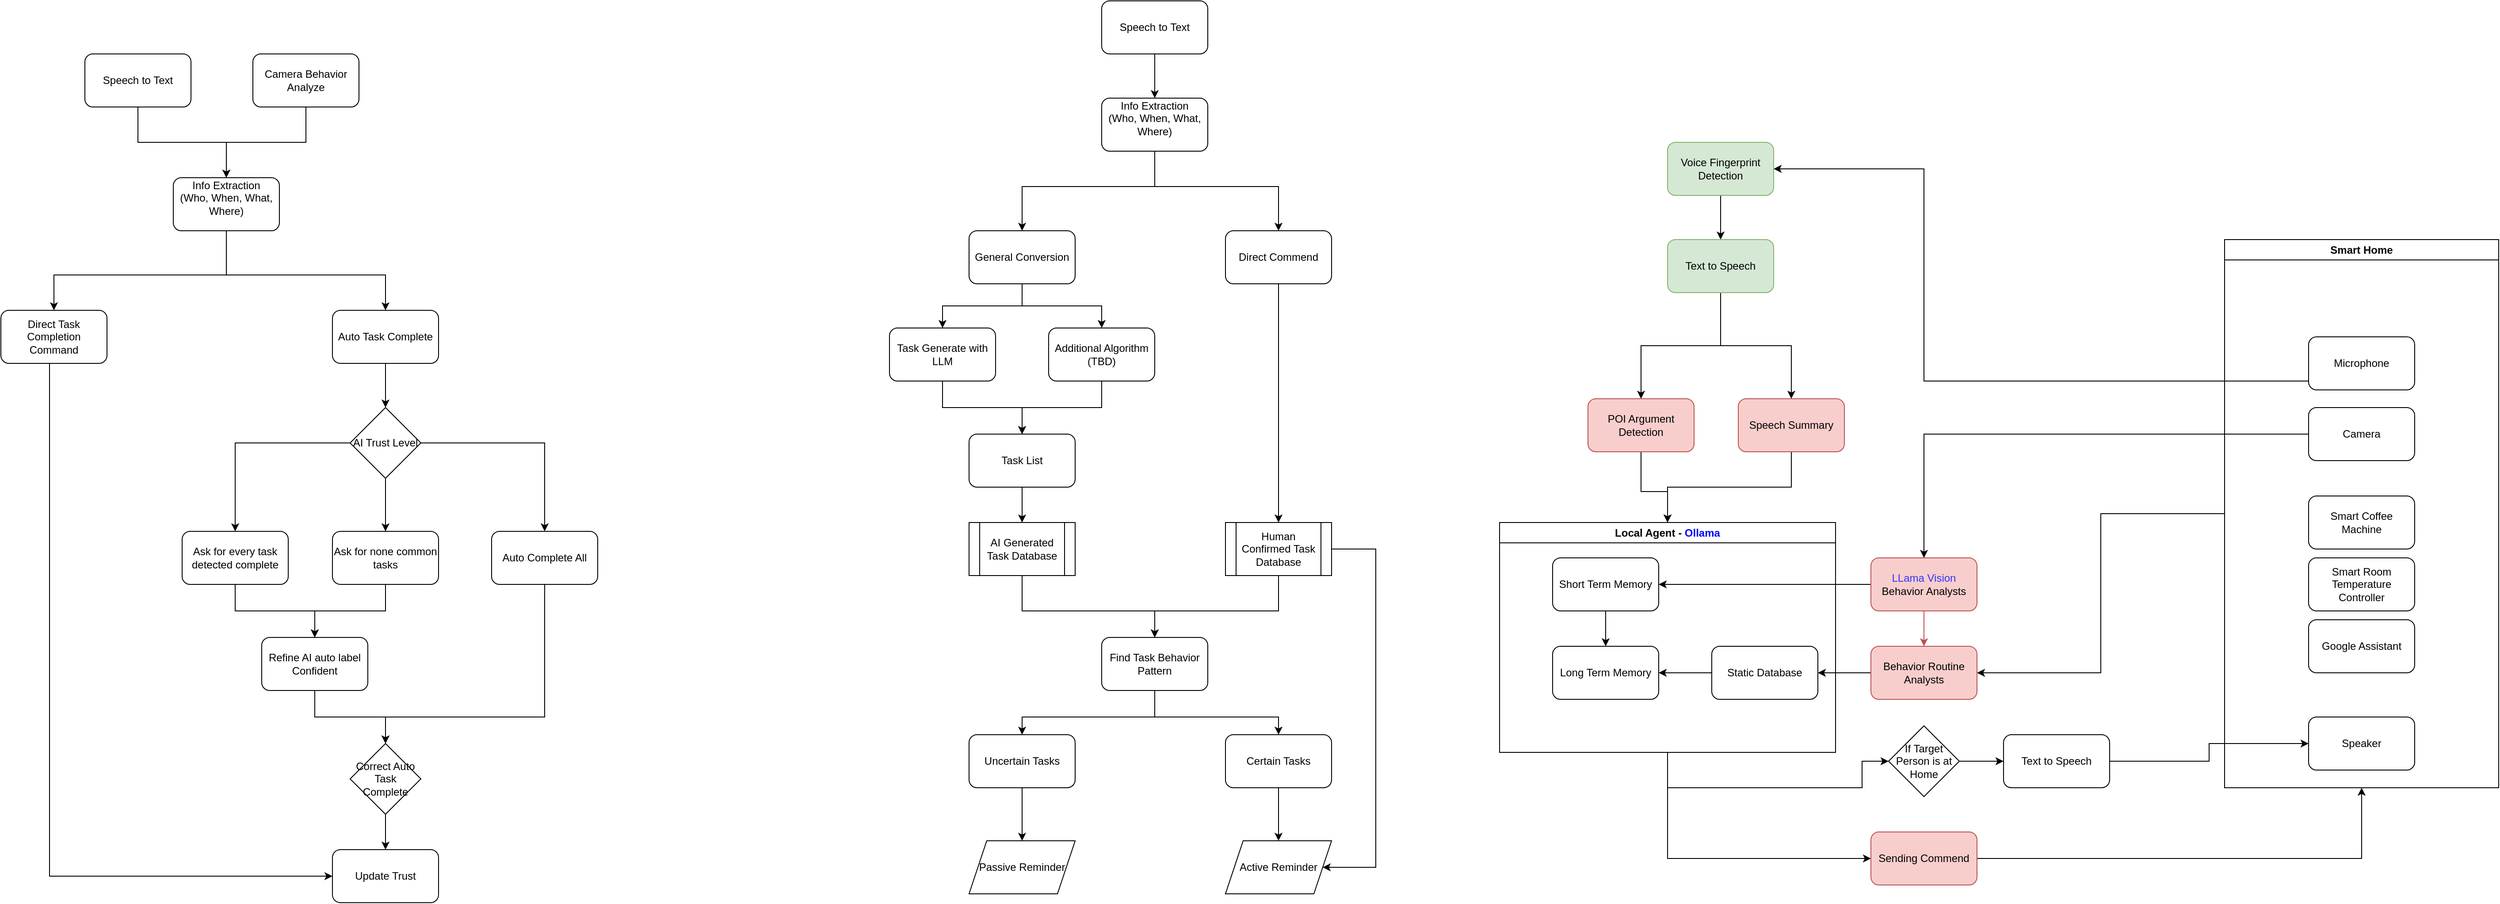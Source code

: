 <mxfile version="24.5.1" type="device">
  <diagram name="Page-1" id="nlpiq52_pJoN3LzCapeq">
    <mxGraphModel dx="3820" dy="1322" grid="1" gridSize="10" guides="1" tooltips="1" connect="1" arrows="1" fold="1" page="1" pageScale="1" pageWidth="850" pageHeight="1100" math="0" shadow="0">
      <root>
        <mxCell id="0" />
        <mxCell id="1" parent="0" />
        <mxCell id="wBd87yVueibpglwHU06B-7" style="edgeStyle=orthogonalEdgeStyle;rounded=0;orthogonalLoop=1;jettySize=auto;html=1;" parent="1" source="wBd87yVueibpglwHU06B-2" target="wBd87yVueibpglwHU06B-6" edge="1">
          <mxGeometry relative="1" as="geometry">
            <Array as="points">
              <mxPoint x="840" y="430" />
              <mxPoint x="840" y="190" />
            </Array>
          </mxGeometry>
        </mxCell>
        <mxCell id="wBd87yVueibpglwHU06B-10" style="edgeStyle=orthogonalEdgeStyle;rounded=0;orthogonalLoop=1;jettySize=auto;html=1;" parent="1" source="wBd87yVueibpglwHU06B-6" target="wBd87yVueibpglwHU06B-8" edge="1">
          <mxGeometry relative="1" as="geometry" />
        </mxCell>
        <mxCell id="wBd87yVueibpglwHU06B-6" value="Voice Fingerprint Detection" style="rounded=1;whiteSpace=wrap;html=1;fillColor=#d5e8d4;strokeColor=#82b366;" parent="1" vertex="1">
          <mxGeometry x="550" y="160" width="120" height="60" as="geometry" />
        </mxCell>
        <mxCell id="wBd87yVueibpglwHU06B-11" style="edgeStyle=orthogonalEdgeStyle;rounded=0;orthogonalLoop=1;jettySize=auto;html=1;" parent="1" source="wBd87yVueibpglwHU06B-37" target="wBd87yVueibpglwHU06B-13" edge="1">
          <mxGeometry relative="1" as="geometry">
            <mxPoint x="520" y="590" as="targetPoint" />
            <Array as="points">
              <mxPoint x="520" y="555" />
              <mxPoint x="550" y="555" />
            </Array>
          </mxGeometry>
        </mxCell>
        <mxCell id="wBd87yVueibpglwHU06B-39" style="edgeStyle=orthogonalEdgeStyle;rounded=0;orthogonalLoop=1;jettySize=auto;html=1;" parent="1" source="wBd87yVueibpglwHU06B-8" target="wBd87yVueibpglwHU06B-37" edge="1">
          <mxGeometry relative="1" as="geometry" />
        </mxCell>
        <mxCell id="wBd87yVueibpglwHU06B-42" style="edgeStyle=orthogonalEdgeStyle;rounded=0;orthogonalLoop=1;jettySize=auto;html=1;" parent="1" source="wBd87yVueibpglwHU06B-8" target="wBd87yVueibpglwHU06B-40" edge="1">
          <mxGeometry relative="1" as="geometry" />
        </mxCell>
        <mxCell id="wBd87yVueibpglwHU06B-8" value="Text to Speech" style="rounded=1;whiteSpace=wrap;html=1;fillColor=#d5e8d4;strokeColor=#82b366;" parent="1" vertex="1">
          <mxGeometry x="550" y="270" width="120" height="60" as="geometry" />
        </mxCell>
        <mxCell id="wBd87yVueibpglwHU06B-46" style="edgeStyle=orthogonalEdgeStyle;rounded=0;orthogonalLoop=1;jettySize=auto;html=1;" parent="1" source="wBd87yVueibpglwHU06B-13" target="wBd87yVueibpglwHU06B-45" edge="1">
          <mxGeometry relative="1" as="geometry">
            <Array as="points">
              <mxPoint x="550" y="970" />
            </Array>
          </mxGeometry>
        </mxCell>
        <mxCell id="wBd87yVueibpglwHU06B-13" value="Local Agent - &lt;font color=&quot;#0000ff&quot;&gt;Ollama&lt;/font&gt;" style="swimlane;whiteSpace=wrap;html=1;" parent="1" vertex="1">
          <mxGeometry x="360" y="590" width="380" height="260" as="geometry" />
        </mxCell>
        <mxCell id="wBd87yVueibpglwHU06B-16" style="edgeStyle=orthogonalEdgeStyle;rounded=0;orthogonalLoop=1;jettySize=auto;html=1;" parent="wBd87yVueibpglwHU06B-13" source="wBd87yVueibpglwHU06B-9" target="wBd87yVueibpglwHU06B-15" edge="1">
          <mxGeometry relative="1" as="geometry" />
        </mxCell>
        <mxCell id="wBd87yVueibpglwHU06B-9" value="Short Term Memory" style="rounded=1;whiteSpace=wrap;html=1;" parent="wBd87yVueibpglwHU06B-13" vertex="1">
          <mxGeometry x="60" y="40" width="120" height="60" as="geometry" />
        </mxCell>
        <mxCell id="wBd87yVueibpglwHU06B-15" value="Long Term Memory" style="rounded=1;whiteSpace=wrap;html=1;" parent="wBd87yVueibpglwHU06B-13" vertex="1">
          <mxGeometry x="60" y="140" width="120" height="60" as="geometry" />
        </mxCell>
        <mxCell id="wBd87yVueibpglwHU06B-36" style="edgeStyle=orthogonalEdgeStyle;rounded=0;orthogonalLoop=1;jettySize=auto;html=1;" parent="wBd87yVueibpglwHU06B-13" source="wBd87yVueibpglwHU06B-28" target="wBd87yVueibpglwHU06B-15" edge="1">
          <mxGeometry relative="1" as="geometry" />
        </mxCell>
        <mxCell id="wBd87yVueibpglwHU06B-28" value="Static Database" style="rounded=1;whiteSpace=wrap;html=1;" parent="wBd87yVueibpglwHU06B-13" vertex="1">
          <mxGeometry x="240" y="140" width="120" height="60" as="geometry" />
        </mxCell>
        <mxCell id="wBd87yVueibpglwHU06B-35" style="edgeStyle=orthogonalEdgeStyle;rounded=0;orthogonalLoop=1;jettySize=auto;html=1;" parent="1" source="wBd87yVueibpglwHU06B-23" target="wBd87yVueibpglwHU06B-28" edge="1">
          <mxGeometry relative="1" as="geometry" />
        </mxCell>
        <mxCell id="wBd87yVueibpglwHU06B-23" value="Behavior Routine Analysts" style="rounded=1;whiteSpace=wrap;html=1;fillColor=#f8cecc;strokeColor=#b85450;" parent="1" vertex="1">
          <mxGeometry x="780" y="730" width="120" height="60" as="geometry" />
        </mxCell>
        <mxCell id="wBd87yVueibpglwHU06B-31" style="edgeStyle=orthogonalEdgeStyle;rounded=0;orthogonalLoop=1;jettySize=auto;html=1;" parent="1" source="wBd87yVueibpglwHU06B-30" target="wBd87yVueibpglwHU06B-23" edge="1">
          <mxGeometry relative="1" as="geometry" />
        </mxCell>
        <mxCell id="wBd87yVueibpglwHU06B-30" value="Smart Home" style="swimlane;whiteSpace=wrap;html=1;" parent="1" vertex="1">
          <mxGeometry x="1180" y="270" width="310" height="620" as="geometry" />
        </mxCell>
        <mxCell id="wBd87yVueibpglwHU06B-17" value="Smart Coffee Machine" style="rounded=1;whiteSpace=wrap;html=1;" parent="wBd87yVueibpglwHU06B-30" vertex="1">
          <mxGeometry x="95" y="290" width="120" height="60" as="geometry" />
        </mxCell>
        <mxCell id="wBd87yVueibpglwHU06B-18" value="Smart Room Temperature Controller" style="rounded=1;whiteSpace=wrap;html=1;" parent="wBd87yVueibpglwHU06B-30" vertex="1">
          <mxGeometry x="95" y="360" width="120" height="60" as="geometry" />
        </mxCell>
        <mxCell id="wBd87yVueibpglwHU06B-22" value="Google Assistant" style="rounded=1;whiteSpace=wrap;html=1;" parent="wBd87yVueibpglwHU06B-30" vertex="1">
          <mxGeometry x="95" y="430" width="120" height="60" as="geometry" />
        </mxCell>
        <mxCell id="wBd87yVueibpglwHU06B-1" value="Camera" style="rounded=1;whiteSpace=wrap;html=1;" parent="wBd87yVueibpglwHU06B-30" vertex="1">
          <mxGeometry x="95" y="190" width="120" height="60" as="geometry" />
        </mxCell>
        <mxCell id="wBd87yVueibpglwHU06B-2" value="Microphone" style="rounded=1;whiteSpace=wrap;html=1;" parent="wBd87yVueibpglwHU06B-30" vertex="1">
          <mxGeometry x="95" y="110" width="120" height="60" as="geometry" />
        </mxCell>
        <mxCell id="wBd87yVueibpglwHU06B-48" value="Speaker" style="rounded=1;whiteSpace=wrap;html=1;" parent="wBd87yVueibpglwHU06B-30" vertex="1">
          <mxGeometry x="95" y="540" width="120" height="60" as="geometry" />
        </mxCell>
        <mxCell id="wBd87yVueibpglwHU06B-32" style="edgeStyle=orthogonalEdgeStyle;rounded=0;orthogonalLoop=1;jettySize=auto;html=1;fillColor=#f8cecc;strokeColor=#b85450;" parent="1" source="wBd87yVueibpglwHU06B-4" target="wBd87yVueibpglwHU06B-23" edge="1">
          <mxGeometry relative="1" as="geometry" />
        </mxCell>
        <mxCell id="wBd87yVueibpglwHU06B-34" style="edgeStyle=orthogonalEdgeStyle;rounded=0;orthogonalLoop=1;jettySize=auto;html=1;" parent="1" source="wBd87yVueibpglwHU06B-4" target="wBd87yVueibpglwHU06B-9" edge="1">
          <mxGeometry relative="1" as="geometry" />
        </mxCell>
        <mxCell id="wBd87yVueibpglwHU06B-4" value="&lt;font color=&quot;#3333ff&quot;&gt;LLama Vision&lt;/font&gt;&lt;br&gt;Behavior Analysts" style="rounded=1;whiteSpace=wrap;html=1;fillColor=#f8cecc;strokeColor=#b85450;" parent="1" vertex="1">
          <mxGeometry x="780" y="630" width="120" height="60" as="geometry" />
        </mxCell>
        <mxCell id="wBd87yVueibpglwHU06B-33" style="edgeStyle=orthogonalEdgeStyle;rounded=0;orthogonalLoop=1;jettySize=auto;html=1;" parent="1" source="wBd87yVueibpglwHU06B-1" target="wBd87yVueibpglwHU06B-4" edge="1">
          <mxGeometry relative="1" as="geometry" />
        </mxCell>
        <mxCell id="wBd87yVueibpglwHU06B-37" value="POI Argument Detection" style="rounded=1;whiteSpace=wrap;html=1;fillColor=#f8cecc;strokeColor=#b85450;" parent="1" vertex="1">
          <mxGeometry x="460" y="450" width="120" height="60" as="geometry" />
        </mxCell>
        <mxCell id="wBd87yVueibpglwHU06B-41" style="edgeStyle=orthogonalEdgeStyle;rounded=0;orthogonalLoop=1;jettySize=auto;html=1;" parent="1" source="wBd87yVueibpglwHU06B-40" target="wBd87yVueibpglwHU06B-13" edge="1">
          <mxGeometry relative="1" as="geometry" />
        </mxCell>
        <mxCell id="wBd87yVueibpglwHU06B-40" value="Speech Summary" style="rounded=1;whiteSpace=wrap;html=1;fillColor=#f8cecc;strokeColor=#b85450;" parent="1" vertex="1">
          <mxGeometry x="630" y="450" width="120" height="60" as="geometry" />
        </mxCell>
        <mxCell id="wBd87yVueibpglwHU06B-47" style="edgeStyle=orthogonalEdgeStyle;rounded=0;orthogonalLoop=1;jettySize=auto;html=1;entryX=0.5;entryY=1;entryDx=0;entryDy=0;" parent="1" source="wBd87yVueibpglwHU06B-45" target="wBd87yVueibpglwHU06B-30" edge="1">
          <mxGeometry relative="1" as="geometry" />
        </mxCell>
        <mxCell id="wBd87yVueibpglwHU06B-45" value="Sending Commend" style="rounded=1;whiteSpace=wrap;html=1;fillColor=#f8cecc;strokeColor=#b85450;" parent="1" vertex="1">
          <mxGeometry x="780" y="940" width="120" height="60" as="geometry" />
        </mxCell>
        <mxCell id="wBd87yVueibpglwHU06B-49" value="Text to Speech" style="rounded=1;whiteSpace=wrap;html=1;" parent="1" vertex="1">
          <mxGeometry x="930" y="830" width="120" height="60" as="geometry" />
        </mxCell>
        <mxCell id="wBd87yVueibpglwHU06B-54" style="edgeStyle=orthogonalEdgeStyle;rounded=0;orthogonalLoop=1;jettySize=auto;html=1;" parent="1" source="wBd87yVueibpglwHU06B-49" target="wBd87yVueibpglwHU06B-48" edge="1">
          <mxGeometry relative="1" as="geometry">
            <mxPoint x="1079.933" y="860.067" as="sourcePoint" />
          </mxGeometry>
        </mxCell>
        <mxCell id="wBd87yVueibpglwHU06B-56" value="" style="edgeStyle=orthogonalEdgeStyle;rounded=0;orthogonalLoop=1;jettySize=auto;html=1;" parent="1" source="wBd87yVueibpglwHU06B-13" target="wBd87yVueibpglwHU06B-55" edge="1">
          <mxGeometry relative="1" as="geometry">
            <mxPoint x="550" y="850" as="sourcePoint" />
            <mxPoint x="930" y="870" as="targetPoint" />
            <Array as="points">
              <mxPoint x="550" y="890" />
              <mxPoint x="770" y="890" />
              <mxPoint x="770" y="860" />
            </Array>
          </mxGeometry>
        </mxCell>
        <mxCell id="wBd87yVueibpglwHU06B-57" style="edgeStyle=orthogonalEdgeStyle;rounded=0;orthogonalLoop=1;jettySize=auto;html=1;" parent="1" source="wBd87yVueibpglwHU06B-55" target="wBd87yVueibpglwHU06B-49" edge="1">
          <mxGeometry relative="1" as="geometry" />
        </mxCell>
        <mxCell id="wBd87yVueibpglwHU06B-55" value="If Target Person is at Home" style="rhombus;whiteSpace=wrap;html=1;" parent="1" vertex="1">
          <mxGeometry x="800" y="820" width="80" height="80" as="geometry" />
        </mxCell>
        <mxCell id="EGuk4WsMjqsjK-RnZcSo-5" style="edgeStyle=orthogonalEdgeStyle;rounded=0;orthogonalLoop=1;jettySize=auto;html=1;" edge="1" parent="1" source="EGuk4WsMjqsjK-RnZcSo-1" target="EGuk4WsMjqsjK-RnZcSo-2">
          <mxGeometry relative="1" as="geometry" />
        </mxCell>
        <mxCell id="EGuk4WsMjqsjK-RnZcSo-6" style="edgeStyle=orthogonalEdgeStyle;rounded=0;orthogonalLoop=1;jettySize=auto;html=1;" edge="1" parent="1" source="EGuk4WsMjqsjK-RnZcSo-1" target="EGuk4WsMjqsjK-RnZcSo-4">
          <mxGeometry relative="1" as="geometry" />
        </mxCell>
        <mxCell id="EGuk4WsMjqsjK-RnZcSo-1" value="General Conversion" style="rounded=1;whiteSpace=wrap;html=1;" vertex="1" parent="1">
          <mxGeometry x="-240" y="260" width="120" height="60" as="geometry" />
        </mxCell>
        <mxCell id="EGuk4WsMjqsjK-RnZcSo-7" style="edgeStyle=orthogonalEdgeStyle;rounded=0;orthogonalLoop=1;jettySize=auto;html=1;" edge="1" parent="1" source="EGuk4WsMjqsjK-RnZcSo-2" target="EGuk4WsMjqsjK-RnZcSo-3">
          <mxGeometry relative="1" as="geometry" />
        </mxCell>
        <mxCell id="EGuk4WsMjqsjK-RnZcSo-2" value="Task Generate with LLM" style="rounded=1;whiteSpace=wrap;html=1;" vertex="1" parent="1">
          <mxGeometry x="-330" y="370" width="120" height="60" as="geometry" />
        </mxCell>
        <mxCell id="EGuk4WsMjqsjK-RnZcSo-15" style="edgeStyle=orthogonalEdgeStyle;rounded=0;orthogonalLoop=1;jettySize=auto;html=1;" edge="1" parent="1" source="EGuk4WsMjqsjK-RnZcSo-3" target="EGuk4WsMjqsjK-RnZcSo-13">
          <mxGeometry relative="1" as="geometry" />
        </mxCell>
        <mxCell id="EGuk4WsMjqsjK-RnZcSo-3" value="Task List" style="rounded=1;whiteSpace=wrap;html=1;" vertex="1" parent="1">
          <mxGeometry x="-240" y="490" width="120" height="60" as="geometry" />
        </mxCell>
        <mxCell id="EGuk4WsMjqsjK-RnZcSo-8" style="edgeStyle=orthogonalEdgeStyle;rounded=0;orthogonalLoop=1;jettySize=auto;html=1;" edge="1" parent="1" source="EGuk4WsMjqsjK-RnZcSo-4" target="EGuk4WsMjqsjK-RnZcSo-3">
          <mxGeometry relative="1" as="geometry" />
        </mxCell>
        <mxCell id="EGuk4WsMjqsjK-RnZcSo-4" value="Additional Algorithm&lt;br&gt;(TBD)" style="rounded=1;whiteSpace=wrap;html=1;" vertex="1" parent="1">
          <mxGeometry x="-150" y="370" width="120" height="60" as="geometry" />
        </mxCell>
        <mxCell id="EGuk4WsMjqsjK-RnZcSo-23" style="edgeStyle=orthogonalEdgeStyle;rounded=0;orthogonalLoop=1;jettySize=auto;html=1;" edge="1" parent="1" source="EGuk4WsMjqsjK-RnZcSo-13" target="EGuk4WsMjqsjK-RnZcSo-22">
          <mxGeometry relative="1" as="geometry">
            <Array as="points">
              <mxPoint x="-180" y="690" />
              <mxPoint x="-30" y="690" />
            </Array>
          </mxGeometry>
        </mxCell>
        <mxCell id="EGuk4WsMjqsjK-RnZcSo-13" value="AI Generated Task Database" style="shape=process;whiteSpace=wrap;html=1;backgroundOutline=1;" vertex="1" parent="1">
          <mxGeometry x="-240" y="590" width="120" height="60" as="geometry" />
        </mxCell>
        <mxCell id="EGuk4WsMjqsjK-RnZcSo-24" style="edgeStyle=orthogonalEdgeStyle;rounded=0;orthogonalLoop=1;jettySize=auto;html=1;" edge="1" parent="1" source="EGuk4WsMjqsjK-RnZcSo-14" target="EGuk4WsMjqsjK-RnZcSo-22">
          <mxGeometry relative="1" as="geometry">
            <Array as="points">
              <mxPoint x="110" y="690" />
              <mxPoint x="-30" y="690" />
            </Array>
          </mxGeometry>
        </mxCell>
        <mxCell id="EGuk4WsMjqsjK-RnZcSo-36" style="edgeStyle=orthogonalEdgeStyle;rounded=0;orthogonalLoop=1;jettySize=auto;html=1;" edge="1" parent="1" source="EGuk4WsMjqsjK-RnZcSo-14" target="EGuk4WsMjqsjK-RnZcSo-33">
          <mxGeometry relative="1" as="geometry">
            <Array as="points">
              <mxPoint x="220" y="620" />
              <mxPoint x="220" y="980" />
            </Array>
          </mxGeometry>
        </mxCell>
        <mxCell id="EGuk4WsMjqsjK-RnZcSo-14" value="Human Confirmed Task Database" style="shape=process;whiteSpace=wrap;html=1;backgroundOutline=1;" vertex="1" parent="1">
          <mxGeometry x="50" y="590" width="120" height="60" as="geometry" />
        </mxCell>
        <mxCell id="EGuk4WsMjqsjK-RnZcSo-19" style="edgeStyle=orthogonalEdgeStyle;rounded=0;orthogonalLoop=1;jettySize=auto;html=1;" edge="1" parent="1" source="EGuk4WsMjqsjK-RnZcSo-16" target="EGuk4WsMjqsjK-RnZcSo-1">
          <mxGeometry relative="1" as="geometry">
            <Array as="points">
              <mxPoint x="-30" y="210" />
              <mxPoint x="-180" y="210" />
            </Array>
          </mxGeometry>
        </mxCell>
        <mxCell id="EGuk4WsMjqsjK-RnZcSo-20" style="edgeStyle=orthogonalEdgeStyle;rounded=0;orthogonalLoop=1;jettySize=auto;html=1;" edge="1" parent="1" source="EGuk4WsMjqsjK-RnZcSo-16" target="EGuk4WsMjqsjK-RnZcSo-18">
          <mxGeometry relative="1" as="geometry">
            <Array as="points">
              <mxPoint x="-30" y="210" />
              <mxPoint x="110" y="210" />
            </Array>
          </mxGeometry>
        </mxCell>
        <mxCell id="EGuk4WsMjqsjK-RnZcSo-16" value="Info Extraction&lt;div&gt;(Who, When, What, Where)&lt;br&gt;&lt;br&gt;&lt;/div&gt;" style="rounded=1;whiteSpace=wrap;html=1;" vertex="1" parent="1">
          <mxGeometry x="-90" y="110" width="120" height="60" as="geometry" />
        </mxCell>
        <mxCell id="EGuk4WsMjqsjK-RnZcSo-21" style="edgeStyle=orthogonalEdgeStyle;rounded=0;orthogonalLoop=1;jettySize=auto;html=1;" edge="1" parent="1" source="EGuk4WsMjqsjK-RnZcSo-18" target="EGuk4WsMjqsjK-RnZcSo-14">
          <mxGeometry relative="1" as="geometry" />
        </mxCell>
        <mxCell id="EGuk4WsMjqsjK-RnZcSo-18" value="Direct Commend" style="rounded=1;whiteSpace=wrap;html=1;" vertex="1" parent="1">
          <mxGeometry x="50" y="260" width="120" height="60" as="geometry" />
        </mxCell>
        <mxCell id="EGuk4WsMjqsjK-RnZcSo-27" style="edgeStyle=orthogonalEdgeStyle;rounded=0;orthogonalLoop=1;jettySize=auto;html=1;" edge="1" parent="1" source="EGuk4WsMjqsjK-RnZcSo-22" target="EGuk4WsMjqsjK-RnZcSo-25">
          <mxGeometry relative="1" as="geometry">
            <Array as="points">
              <mxPoint x="-30" y="810" />
              <mxPoint x="-180" y="810" />
            </Array>
          </mxGeometry>
        </mxCell>
        <mxCell id="EGuk4WsMjqsjK-RnZcSo-28" style="edgeStyle=orthogonalEdgeStyle;rounded=0;orthogonalLoop=1;jettySize=auto;html=1;" edge="1" parent="1" source="EGuk4WsMjqsjK-RnZcSo-22" target="EGuk4WsMjqsjK-RnZcSo-26">
          <mxGeometry relative="1" as="geometry">
            <Array as="points">
              <mxPoint x="-30" y="810" />
              <mxPoint x="110" y="810" />
            </Array>
          </mxGeometry>
        </mxCell>
        <mxCell id="EGuk4WsMjqsjK-RnZcSo-22" value="Find Task Behavior Pattern" style="rounded=1;whiteSpace=wrap;html=1;" vertex="1" parent="1">
          <mxGeometry x="-90" y="720" width="120" height="60" as="geometry" />
        </mxCell>
        <mxCell id="EGuk4WsMjqsjK-RnZcSo-34" style="edgeStyle=orthogonalEdgeStyle;rounded=0;orthogonalLoop=1;jettySize=auto;html=1;" edge="1" parent="1" source="EGuk4WsMjqsjK-RnZcSo-25" target="EGuk4WsMjqsjK-RnZcSo-32">
          <mxGeometry relative="1" as="geometry" />
        </mxCell>
        <mxCell id="EGuk4WsMjqsjK-RnZcSo-25" value="Uncertain Tasks" style="rounded=1;whiteSpace=wrap;html=1;" vertex="1" parent="1">
          <mxGeometry x="-240" y="830" width="120" height="60" as="geometry" />
        </mxCell>
        <mxCell id="EGuk4WsMjqsjK-RnZcSo-35" style="edgeStyle=orthogonalEdgeStyle;rounded=0;orthogonalLoop=1;jettySize=auto;html=1;" edge="1" parent="1" source="EGuk4WsMjqsjK-RnZcSo-26" target="EGuk4WsMjqsjK-RnZcSo-33">
          <mxGeometry relative="1" as="geometry" />
        </mxCell>
        <mxCell id="EGuk4WsMjqsjK-RnZcSo-26" value="Certain Tasks" style="rounded=1;whiteSpace=wrap;html=1;" vertex="1" parent="1">
          <mxGeometry x="50" y="830" width="120" height="60" as="geometry" />
        </mxCell>
        <mxCell id="EGuk4WsMjqsjK-RnZcSo-32" value="Passive Reminder" style="shape=parallelogram;perimeter=parallelogramPerimeter;whiteSpace=wrap;html=1;fixedSize=1;" vertex="1" parent="1">
          <mxGeometry x="-240" y="950" width="120" height="60" as="geometry" />
        </mxCell>
        <mxCell id="EGuk4WsMjqsjK-RnZcSo-33" value="Active Reminder" style="shape=parallelogram;perimeter=parallelogramPerimeter;whiteSpace=wrap;html=1;fixedSize=1;" vertex="1" parent="1">
          <mxGeometry x="50" y="950" width="120" height="60" as="geometry" />
        </mxCell>
        <mxCell id="EGuk4WsMjqsjK-RnZcSo-43" style="edgeStyle=orthogonalEdgeStyle;rounded=0;orthogonalLoop=1;jettySize=auto;html=1;" edge="1" parent="1" source="EGuk4WsMjqsjK-RnZcSo-37" target="EGuk4WsMjqsjK-RnZcSo-41">
          <mxGeometry relative="1" as="geometry" />
        </mxCell>
        <mxCell id="EGuk4WsMjqsjK-RnZcSo-37" value="Camera Behavior Analyze" style="rounded=1;whiteSpace=wrap;html=1;" vertex="1" parent="1">
          <mxGeometry x="-1050" y="60" width="120" height="60" as="geometry" />
        </mxCell>
        <mxCell id="EGuk4WsMjqsjK-RnZcSo-42" style="edgeStyle=orthogonalEdgeStyle;rounded=0;orthogonalLoop=1;jettySize=auto;html=1;" edge="1" parent="1" source="EGuk4WsMjqsjK-RnZcSo-38" target="EGuk4WsMjqsjK-RnZcSo-41">
          <mxGeometry relative="1" as="geometry" />
        </mxCell>
        <mxCell id="EGuk4WsMjqsjK-RnZcSo-38" value="Speech to Text" style="rounded=1;whiteSpace=wrap;html=1;" vertex="1" parent="1">
          <mxGeometry x="-1240" y="60" width="120" height="60" as="geometry" />
        </mxCell>
        <mxCell id="EGuk4WsMjqsjK-RnZcSo-40" style="edgeStyle=orthogonalEdgeStyle;rounded=0;orthogonalLoop=1;jettySize=auto;html=1;" edge="1" parent="1" source="EGuk4WsMjqsjK-RnZcSo-39" target="EGuk4WsMjqsjK-RnZcSo-16">
          <mxGeometry relative="1" as="geometry" />
        </mxCell>
        <mxCell id="EGuk4WsMjqsjK-RnZcSo-39" value="Speech to Text" style="rounded=1;whiteSpace=wrap;html=1;" vertex="1" parent="1">
          <mxGeometry x="-90" width="120" height="60" as="geometry" />
        </mxCell>
        <mxCell id="EGuk4WsMjqsjK-RnZcSo-46" style="edgeStyle=orthogonalEdgeStyle;rounded=0;orthogonalLoop=1;jettySize=auto;html=1;" edge="1" parent="1" source="EGuk4WsMjqsjK-RnZcSo-41" target="EGuk4WsMjqsjK-RnZcSo-45">
          <mxGeometry relative="1" as="geometry">
            <Array as="points">
              <mxPoint x="-1080" y="310" />
              <mxPoint x="-900" y="310" />
            </Array>
          </mxGeometry>
        </mxCell>
        <mxCell id="EGuk4WsMjqsjK-RnZcSo-69" style="edgeStyle=orthogonalEdgeStyle;rounded=0;orthogonalLoop=1;jettySize=auto;html=1;" edge="1" parent="1" source="EGuk4WsMjqsjK-RnZcSo-41" target="EGuk4WsMjqsjK-RnZcSo-61">
          <mxGeometry relative="1" as="geometry">
            <Array as="points">
              <mxPoint x="-1080" y="310" />
              <mxPoint x="-1275" y="310" />
            </Array>
          </mxGeometry>
        </mxCell>
        <mxCell id="EGuk4WsMjqsjK-RnZcSo-41" value="Info Extraction&lt;div&gt;(Who, When, What, Where)&lt;br&gt;&lt;br&gt;&lt;/div&gt;" style="rounded=1;whiteSpace=wrap;html=1;" vertex="1" parent="1">
          <mxGeometry x="-1140" y="200" width="120" height="60" as="geometry" />
        </mxCell>
        <mxCell id="EGuk4WsMjqsjK-RnZcSo-50" style="edgeStyle=orthogonalEdgeStyle;rounded=0;orthogonalLoop=1;jettySize=auto;html=1;" edge="1" parent="1" source="EGuk4WsMjqsjK-RnZcSo-44" target="EGuk4WsMjqsjK-RnZcSo-48">
          <mxGeometry relative="1" as="geometry" />
        </mxCell>
        <mxCell id="EGuk4WsMjqsjK-RnZcSo-53" style="edgeStyle=orthogonalEdgeStyle;rounded=0;orthogonalLoop=1;jettySize=auto;html=1;" edge="1" parent="1" source="EGuk4WsMjqsjK-RnZcSo-44" target="EGuk4WsMjqsjK-RnZcSo-51">
          <mxGeometry relative="1" as="geometry" />
        </mxCell>
        <mxCell id="EGuk4WsMjqsjK-RnZcSo-54" style="edgeStyle=orthogonalEdgeStyle;rounded=0;orthogonalLoop=1;jettySize=auto;html=1;" edge="1" parent="1" source="EGuk4WsMjqsjK-RnZcSo-44" target="EGuk4WsMjqsjK-RnZcSo-52">
          <mxGeometry relative="1" as="geometry" />
        </mxCell>
        <mxCell id="EGuk4WsMjqsjK-RnZcSo-44" value="AI Trust Level" style="rhombus;whiteSpace=wrap;html=1;" vertex="1" parent="1">
          <mxGeometry x="-940" y="460" width="80" height="80" as="geometry" />
        </mxCell>
        <mxCell id="EGuk4WsMjqsjK-RnZcSo-47" style="edgeStyle=orthogonalEdgeStyle;rounded=0;orthogonalLoop=1;jettySize=auto;html=1;" edge="1" parent="1" source="EGuk4WsMjqsjK-RnZcSo-45" target="EGuk4WsMjqsjK-RnZcSo-44">
          <mxGeometry relative="1" as="geometry" />
        </mxCell>
        <mxCell id="EGuk4WsMjqsjK-RnZcSo-45" value="Auto Task Complete" style="rounded=1;whiteSpace=wrap;html=1;" vertex="1" parent="1">
          <mxGeometry x="-960" y="350" width="120" height="60" as="geometry" />
        </mxCell>
        <mxCell id="EGuk4WsMjqsjK-RnZcSo-57" style="edgeStyle=orthogonalEdgeStyle;rounded=0;orthogonalLoop=1;jettySize=auto;html=1;" edge="1" parent="1" source="EGuk4WsMjqsjK-RnZcSo-48" target="EGuk4WsMjqsjK-RnZcSo-56">
          <mxGeometry relative="1" as="geometry" />
        </mxCell>
        <mxCell id="EGuk4WsMjqsjK-RnZcSo-48" value="Ask for every task detected complete" style="rounded=1;whiteSpace=wrap;html=1;" vertex="1" parent="1">
          <mxGeometry x="-1130" y="600" width="120" height="60" as="geometry" />
        </mxCell>
        <mxCell id="EGuk4WsMjqsjK-RnZcSo-58" style="edgeStyle=orthogonalEdgeStyle;rounded=0;orthogonalLoop=1;jettySize=auto;html=1;" edge="1" parent="1" source="EGuk4WsMjqsjK-RnZcSo-51" target="EGuk4WsMjqsjK-RnZcSo-56">
          <mxGeometry relative="1" as="geometry" />
        </mxCell>
        <mxCell id="EGuk4WsMjqsjK-RnZcSo-51" value="Ask for none common tasks" style="rounded=1;whiteSpace=wrap;html=1;" vertex="1" parent="1">
          <mxGeometry x="-960" y="600" width="120" height="60" as="geometry" />
        </mxCell>
        <mxCell id="EGuk4WsMjqsjK-RnZcSo-65" style="edgeStyle=orthogonalEdgeStyle;rounded=0;orthogonalLoop=1;jettySize=auto;html=1;" edge="1" parent="1" source="EGuk4WsMjqsjK-RnZcSo-52" target="EGuk4WsMjqsjK-RnZcSo-63">
          <mxGeometry relative="1" as="geometry">
            <Array as="points">
              <mxPoint x="-720" y="810" />
              <mxPoint x="-900" y="810" />
            </Array>
          </mxGeometry>
        </mxCell>
        <mxCell id="EGuk4WsMjqsjK-RnZcSo-52" value="Auto Complete All" style="rounded=1;whiteSpace=wrap;html=1;" vertex="1" parent="1">
          <mxGeometry x="-780" y="600" width="120" height="60" as="geometry" />
        </mxCell>
        <mxCell id="EGuk4WsMjqsjK-RnZcSo-64" style="edgeStyle=orthogonalEdgeStyle;rounded=0;orthogonalLoop=1;jettySize=auto;html=1;" edge="1" parent="1" source="EGuk4WsMjqsjK-RnZcSo-56" target="EGuk4WsMjqsjK-RnZcSo-63">
          <mxGeometry relative="1" as="geometry" />
        </mxCell>
        <mxCell id="EGuk4WsMjqsjK-RnZcSo-56" value="Refine AI auto label Confident" style="rounded=1;whiteSpace=wrap;html=1;" vertex="1" parent="1">
          <mxGeometry x="-1040" y="720" width="120" height="60" as="geometry" />
        </mxCell>
        <mxCell id="EGuk4WsMjqsjK-RnZcSo-70" style="edgeStyle=orthogonalEdgeStyle;rounded=0;orthogonalLoop=1;jettySize=auto;html=1;" edge="1" parent="1" source="EGuk4WsMjqsjK-RnZcSo-61" target="EGuk4WsMjqsjK-RnZcSo-67">
          <mxGeometry relative="1" as="geometry">
            <Array as="points">
              <mxPoint x="-1280" y="990" />
            </Array>
          </mxGeometry>
        </mxCell>
        <mxCell id="EGuk4WsMjqsjK-RnZcSo-61" value="Direct Task Completion Command" style="rounded=1;whiteSpace=wrap;html=1;" vertex="1" parent="1">
          <mxGeometry x="-1335" y="350" width="120" height="60" as="geometry" />
        </mxCell>
        <mxCell id="EGuk4WsMjqsjK-RnZcSo-68" style="edgeStyle=orthogonalEdgeStyle;rounded=0;orthogonalLoop=1;jettySize=auto;html=1;" edge="1" parent="1" source="EGuk4WsMjqsjK-RnZcSo-63" target="EGuk4WsMjqsjK-RnZcSo-67">
          <mxGeometry relative="1" as="geometry" />
        </mxCell>
        <mxCell id="EGuk4WsMjqsjK-RnZcSo-63" value="Correct Auto Task Complete" style="rhombus;whiteSpace=wrap;html=1;" vertex="1" parent="1">
          <mxGeometry x="-940" y="840" width="80" height="80" as="geometry" />
        </mxCell>
        <mxCell id="EGuk4WsMjqsjK-RnZcSo-67" value="Update Trust" style="rounded=1;whiteSpace=wrap;html=1;" vertex="1" parent="1">
          <mxGeometry x="-960" y="960" width="120" height="60" as="geometry" />
        </mxCell>
      </root>
    </mxGraphModel>
  </diagram>
</mxfile>
